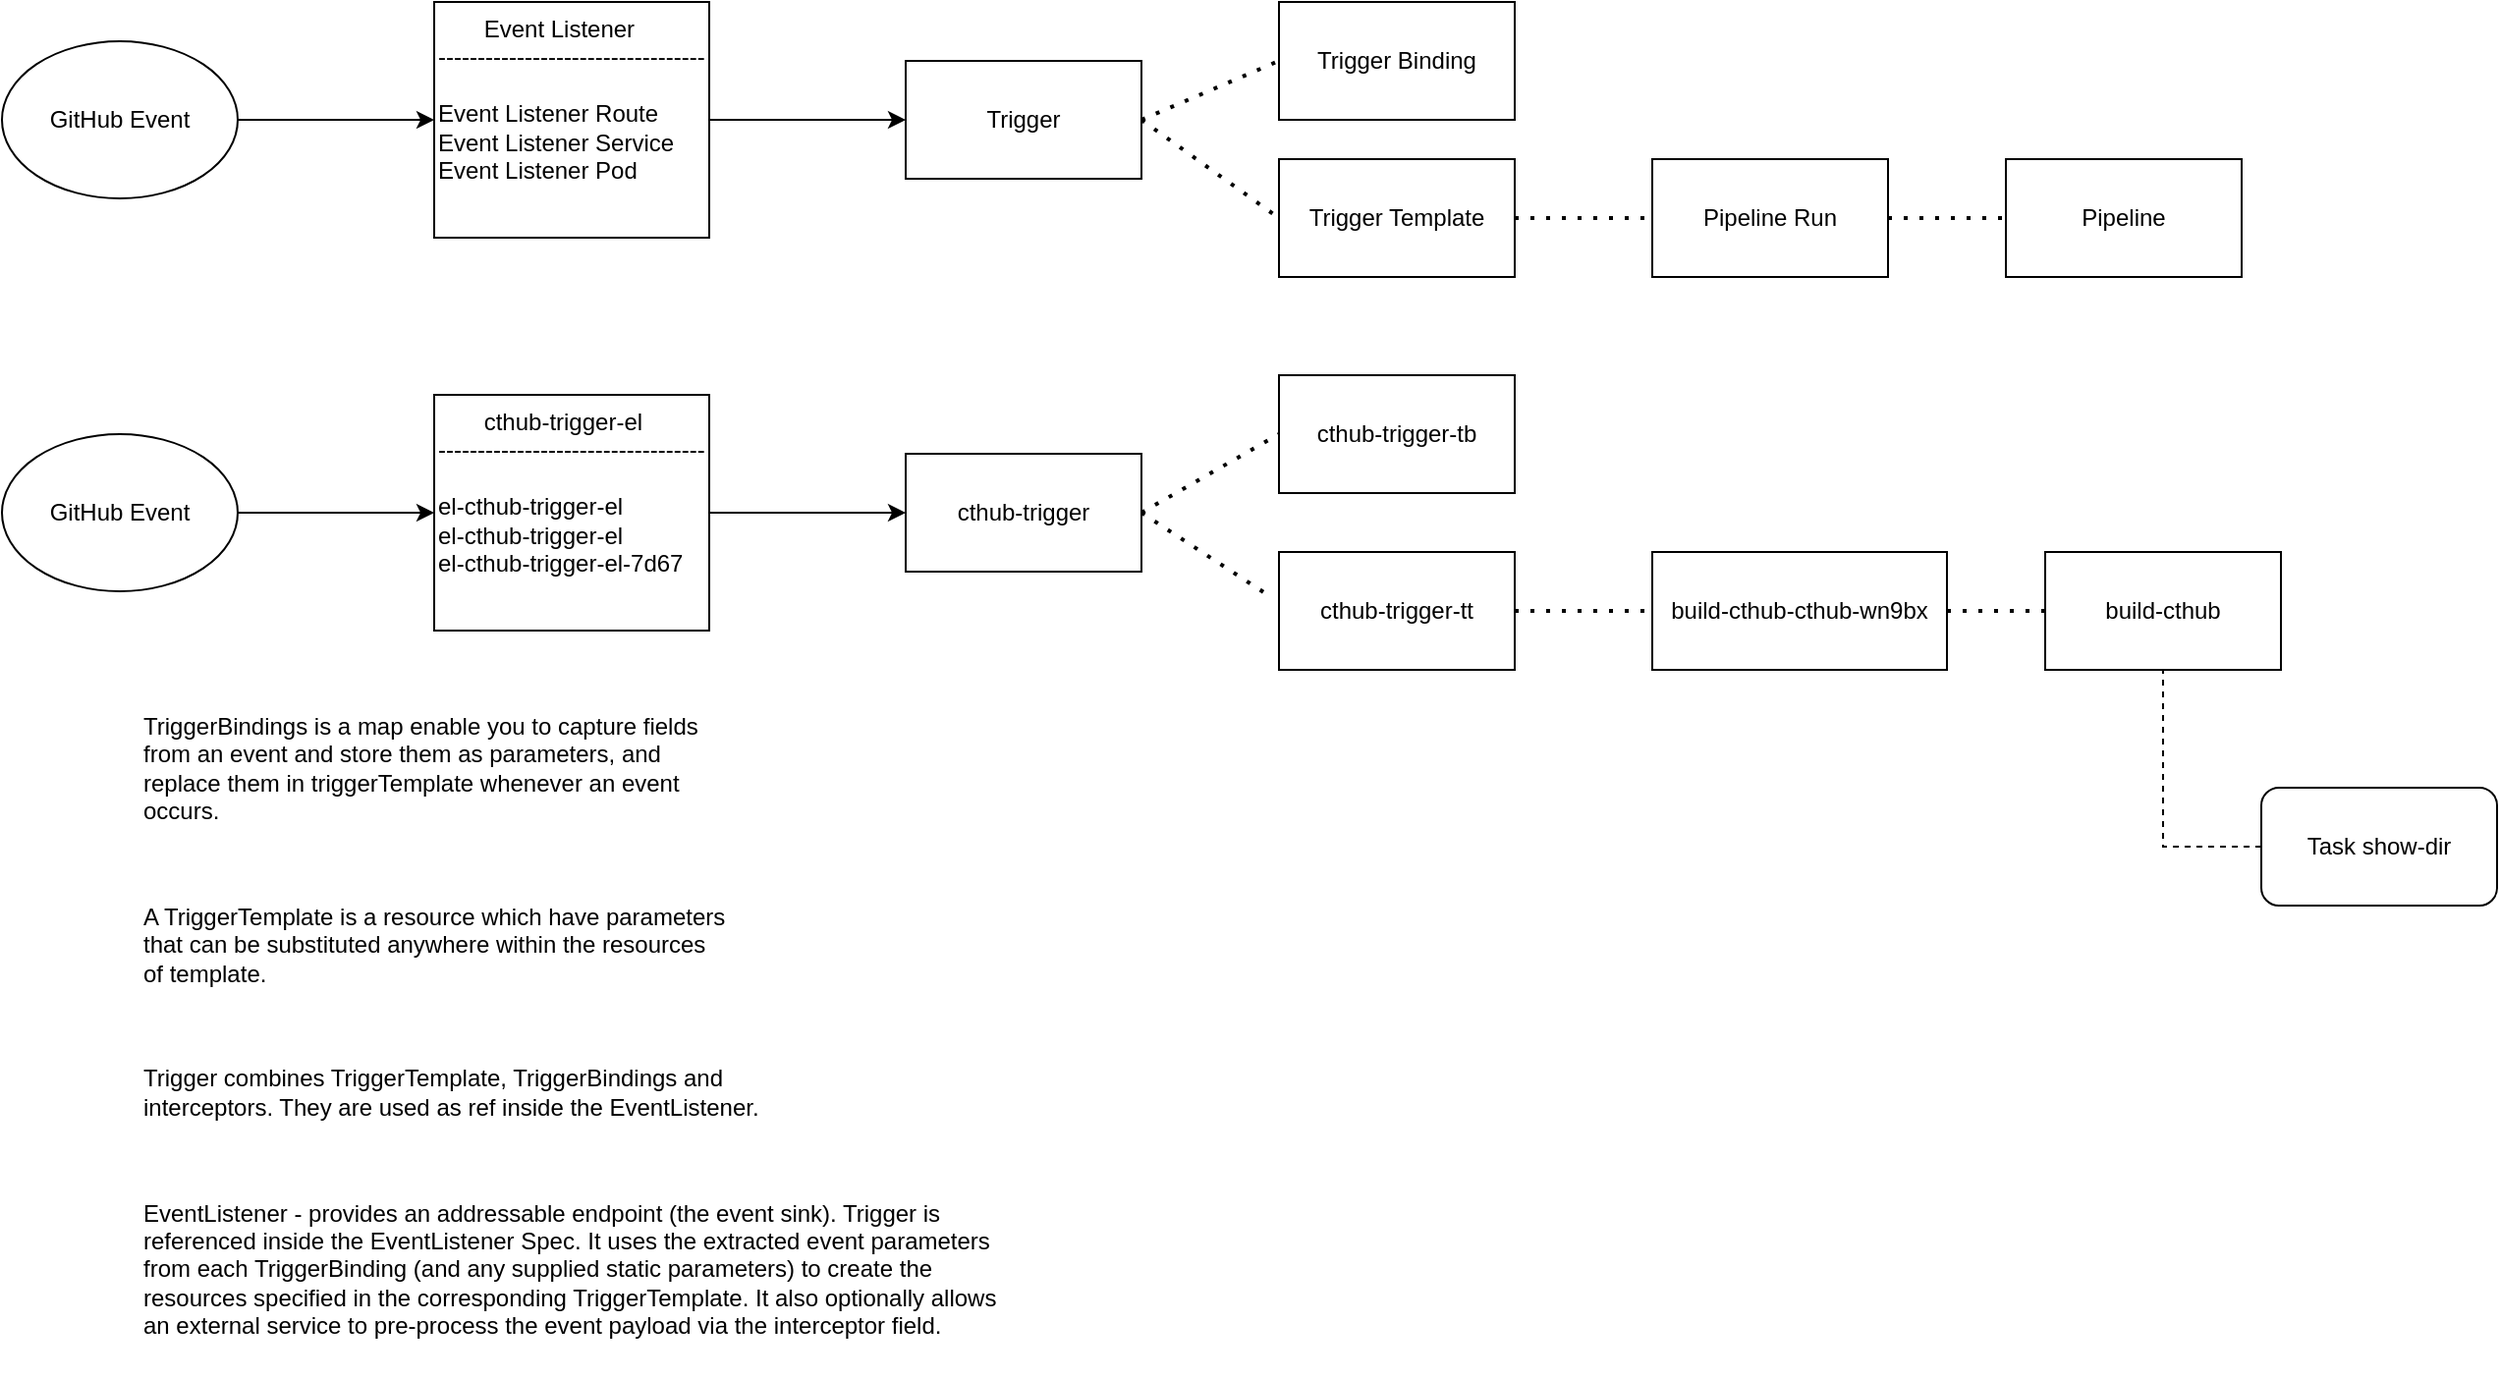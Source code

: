 <mxfile version="15.9.1" type="device"><diagram id="81w_v5y8kV9j7H3Xkedo" name="Page-1"><mxGraphModel dx="1231" dy="708" grid="1" gridSize="10" guides="1" tooltips="1" connect="1" arrows="1" fold="1" page="1" pageScale="1" pageWidth="850" pageHeight="1100" math="0" shadow="0"><root><mxCell id="0"/><mxCell id="1" parent="0"/><mxCell id="qBm_1StxWPqIF2UvmQP4-1" value="&amp;nbsp; &amp;nbsp; &amp;nbsp; &amp;nbsp;Event Listener&lt;br&gt;----------------------------------&lt;br&gt;&lt;br&gt;Event Listener Route&lt;br&gt;Event Listener Service&lt;br&gt;Event Listener Pod" style="rounded=0;whiteSpace=wrap;html=1;align=left;verticalAlign=top;" vertex="1" parent="1"><mxGeometry x="250" y="200" width="140" height="120" as="geometry"/></mxCell><mxCell id="qBm_1StxWPqIF2UvmQP4-4" value="GitHub Event" style="ellipse;whiteSpace=wrap;html=1;" vertex="1" parent="1"><mxGeometry x="30" y="220" width="120" height="80" as="geometry"/></mxCell><mxCell id="qBm_1StxWPqIF2UvmQP4-5" value="" style="endArrow=classic;html=1;rounded=0;exitX=1;exitY=0.5;exitDx=0;exitDy=0;entryX=0;entryY=0.5;entryDx=0;entryDy=0;" edge="1" parent="1" source="qBm_1StxWPqIF2UvmQP4-4" target="qBm_1StxWPqIF2UvmQP4-1"><mxGeometry width="50" height="50" relative="1" as="geometry"><mxPoint x="400" y="370" as="sourcePoint"/><mxPoint x="450" y="320" as="targetPoint"/></mxGeometry></mxCell><mxCell id="qBm_1StxWPqIF2UvmQP4-6" value="Trigger Binding" style="rounded=0;whiteSpace=wrap;html=1;" vertex="1" parent="1"><mxGeometry x="680" y="200" width="120" height="60" as="geometry"/></mxCell><mxCell id="qBm_1StxWPqIF2UvmQP4-8" value="Trigger Template" style="rounded=0;whiteSpace=wrap;html=1;" vertex="1" parent="1"><mxGeometry x="680" y="280" width="120" height="60" as="geometry"/></mxCell><mxCell id="qBm_1StxWPqIF2UvmQP4-9" value="TriggerBindings is a map enable you to capture fields from an event and store them as parameters, and replace them in triggerTemplate whenever an event occurs." style="text;html=1;strokeColor=none;fillColor=none;align=left;verticalAlign=middle;whiteSpace=wrap;rounded=0;" vertex="1" parent="1"><mxGeometry x="100" y="550" width="300" height="80" as="geometry"/></mxCell><mxCell id="qBm_1StxWPqIF2UvmQP4-10" value="A TriggerTemplate is a resource which have parameters that can be substituted anywhere within the resources of template." style="text;html=1;strokeColor=none;fillColor=none;align=left;verticalAlign=middle;whiteSpace=wrap;rounded=0;" vertex="1" parent="1"><mxGeometry x="100" y="650" width="300" height="60" as="geometry"/></mxCell><mxCell id="qBm_1StxWPqIF2UvmQP4-11" value="Trigger" style="rounded=0;whiteSpace=wrap;html=1;" vertex="1" parent="1"><mxGeometry x="490" y="230" width="120" height="60" as="geometry"/></mxCell><mxCell id="qBm_1StxWPqIF2UvmQP4-13" value="" style="endArrow=none;dashed=1;html=1;dashPattern=1 3;strokeWidth=2;rounded=0;entryX=0;entryY=0.5;entryDx=0;entryDy=0;exitX=1;exitY=0.5;exitDx=0;exitDy=0;" edge="1" parent="1" source="qBm_1StxWPqIF2UvmQP4-11" target="qBm_1StxWPqIF2UvmQP4-6"><mxGeometry width="50" height="50" relative="1" as="geometry"><mxPoint x="470" y="490" as="sourcePoint"/><mxPoint x="520" y="440" as="targetPoint"/></mxGeometry></mxCell><mxCell id="qBm_1StxWPqIF2UvmQP4-14" value="" style="endArrow=none;dashed=1;html=1;dashPattern=1 3;strokeWidth=2;rounded=0;entryX=0;entryY=0.5;entryDx=0;entryDy=0;exitX=1;exitY=0.5;exitDx=0;exitDy=0;" edge="1" parent="1" source="qBm_1StxWPqIF2UvmQP4-11" target="qBm_1StxWPqIF2UvmQP4-8"><mxGeometry width="50" height="50" relative="1" as="geometry"><mxPoint x="470" y="490" as="sourcePoint"/><mxPoint x="520" y="440" as="targetPoint"/></mxGeometry></mxCell><mxCell id="qBm_1StxWPqIF2UvmQP4-15" value="Trigger combines TriggerTemplate, TriggerBindings and interceptors. They are used as ref inside the EventListener." style="text;html=1;strokeColor=none;fillColor=none;align=left;verticalAlign=middle;whiteSpace=wrap;rounded=0;" vertex="1" parent="1"><mxGeometry x="100" y="720" width="340" height="70" as="geometry"/></mxCell><mxCell id="qBm_1StxWPqIF2UvmQP4-16" value="" style="endArrow=classic;html=1;rounded=0;exitX=1;exitY=0.5;exitDx=0;exitDy=0;entryX=0;entryY=0.5;entryDx=0;entryDy=0;" edge="1" parent="1" source="qBm_1StxWPqIF2UvmQP4-1" target="qBm_1StxWPqIF2UvmQP4-11"><mxGeometry width="50" height="50" relative="1" as="geometry"><mxPoint x="440" y="390" as="sourcePoint"/><mxPoint x="490" y="340" as="targetPoint"/></mxGeometry></mxCell><mxCell id="qBm_1StxWPqIF2UvmQP4-17" value="EventListener - provides an addressable endpoint (the event sink). Trigger is referenced inside the EventListener Spec. It uses the extracted event parameters from each TriggerBinding (and any supplied static parameters) to create the resources specified in the corresponding TriggerTemplate. It also optionally allows an external service to pre-process the event payload via the interceptor field." style="text;html=1;strokeColor=none;fillColor=none;align=left;verticalAlign=middle;whiteSpace=wrap;rounded=0;" vertex="1" parent="1"><mxGeometry x="100" y="790" width="440" height="110" as="geometry"/></mxCell><mxCell id="qBm_1StxWPqIF2UvmQP4-18" value="Pipeline Run" style="rounded=0;whiteSpace=wrap;html=1;" vertex="1" parent="1"><mxGeometry x="870" y="280" width="120" height="60" as="geometry"/></mxCell><mxCell id="qBm_1StxWPqIF2UvmQP4-19" value="Pipeline" style="rounded=0;whiteSpace=wrap;html=1;" vertex="1" parent="1"><mxGeometry x="1050" y="280" width="120" height="60" as="geometry"/></mxCell><mxCell id="qBm_1StxWPqIF2UvmQP4-21" value="" style="endArrow=none;dashed=1;html=1;dashPattern=1 3;strokeWidth=2;rounded=0;entryX=0;entryY=0.5;entryDx=0;entryDy=0;exitX=1;exitY=0.5;exitDx=0;exitDy=0;" edge="1" parent="1" source="qBm_1StxWPqIF2UvmQP4-18" target="qBm_1StxWPqIF2UvmQP4-19"><mxGeometry width="50" height="50" relative="1" as="geometry"><mxPoint x="840" y="560" as="sourcePoint"/><mxPoint x="890" y="510" as="targetPoint"/></mxGeometry></mxCell><mxCell id="qBm_1StxWPqIF2UvmQP4-22" value="" style="endArrow=none;dashed=1;html=1;dashPattern=1 3;strokeWidth=2;rounded=0;entryX=0;entryY=0.5;entryDx=0;entryDy=0;exitX=1;exitY=0.5;exitDx=0;exitDy=0;" edge="1" parent="1" source="qBm_1StxWPqIF2UvmQP4-8" target="qBm_1StxWPqIF2UvmQP4-18"><mxGeometry width="50" height="50" relative="1" as="geometry"><mxPoint x="810" y="480" as="sourcePoint"/><mxPoint x="860" y="430" as="targetPoint"/></mxGeometry></mxCell><mxCell id="qBm_1StxWPqIF2UvmQP4-23" value="GitHub Event" style="ellipse;whiteSpace=wrap;html=1;" vertex="1" parent="1"><mxGeometry x="30" y="420" width="120" height="80" as="geometry"/></mxCell><mxCell id="qBm_1StxWPqIF2UvmQP4-24" value="&amp;nbsp; &amp;nbsp; &amp;nbsp; &amp;nbsp;cthub-trigger-el&lt;br&gt;----------------------------------&lt;br&gt;&lt;br&gt;el-cthub-trigger-el&lt;br&gt;el-cthub-trigger-el&lt;br&gt;el-cthub-trigger-el-7d67" style="rounded=0;whiteSpace=wrap;html=1;align=left;verticalAlign=top;" vertex="1" parent="1"><mxGeometry x="250" y="400" width="140" height="120" as="geometry"/></mxCell><mxCell id="qBm_1StxWPqIF2UvmQP4-26" value="cthub-trigger" style="rounded=0;whiteSpace=wrap;html=1;" vertex="1" parent="1"><mxGeometry x="490" y="430" width="120" height="60" as="geometry"/></mxCell><mxCell id="qBm_1StxWPqIF2UvmQP4-27" value="cthub-trigger-tb" style="rounded=0;whiteSpace=wrap;html=1;" vertex="1" parent="1"><mxGeometry x="680" y="390" width="120" height="60" as="geometry"/></mxCell><mxCell id="qBm_1StxWPqIF2UvmQP4-28" value="cthub-trigger-tt" style="rounded=0;whiteSpace=wrap;html=1;" vertex="1" parent="1"><mxGeometry x="680" y="480" width="120" height="60" as="geometry"/></mxCell><mxCell id="qBm_1StxWPqIF2UvmQP4-29" value="build-cthub-cthub-wn9bx" style="rounded=0;whiteSpace=wrap;html=1;" vertex="1" parent="1"><mxGeometry x="870" y="480" width="150" height="60" as="geometry"/></mxCell><mxCell id="qBm_1StxWPqIF2UvmQP4-30" value="build-cthub" style="rounded=0;whiteSpace=wrap;html=1;" vertex="1" parent="1"><mxGeometry x="1070" y="480" width="120" height="60" as="geometry"/></mxCell><mxCell id="qBm_1StxWPqIF2UvmQP4-31" value="" style="endArrow=classic;html=1;rounded=0;exitX=1;exitY=0.5;exitDx=0;exitDy=0;entryX=0;entryY=0.5;entryDx=0;entryDy=0;" edge="1" parent="1" source="qBm_1StxWPqIF2UvmQP4-24" target="qBm_1StxWPqIF2UvmQP4-26"><mxGeometry width="50" height="50" relative="1" as="geometry"><mxPoint x="390" y="450" as="sourcePoint"/><mxPoint x="490" y="450" as="targetPoint"/></mxGeometry></mxCell><mxCell id="qBm_1StxWPqIF2UvmQP4-32" value="" style="endArrow=classic;html=1;rounded=0;exitX=1;exitY=0.5;exitDx=0;exitDy=0;entryX=0;entryY=0.5;entryDx=0;entryDy=0;" edge="1" parent="1" source="qBm_1StxWPqIF2UvmQP4-23" target="qBm_1StxWPqIF2UvmQP4-24"><mxGeometry width="50" height="50" relative="1" as="geometry"><mxPoint x="170" y="280" as="sourcePoint"/><mxPoint x="270" y="280" as="targetPoint"/><Array as="points"/></mxGeometry></mxCell><mxCell id="qBm_1StxWPqIF2UvmQP4-33" value="" style="endArrow=none;dashed=1;html=1;dashPattern=1 3;strokeWidth=2;rounded=0;entryX=0;entryY=0.5;entryDx=0;entryDy=0;exitX=1;exitY=0.5;exitDx=0;exitDy=0;" edge="1" parent="1" source="qBm_1StxWPqIF2UvmQP4-26" target="qBm_1StxWPqIF2UvmQP4-27"><mxGeometry width="50" height="50" relative="1" as="geometry"><mxPoint x="560" y="610" as="sourcePoint"/><mxPoint x="630" y="580" as="targetPoint"/></mxGeometry></mxCell><mxCell id="qBm_1StxWPqIF2UvmQP4-34" value="" style="endArrow=none;dashed=1;html=1;dashPattern=1 3;strokeWidth=2;rounded=0;entryX=-0.033;entryY=0.383;entryDx=0;entryDy=0;exitX=1;exitY=0.5;exitDx=0;exitDy=0;entryPerimeter=0;" edge="1" parent="1" source="qBm_1StxWPqIF2UvmQP4-26" target="qBm_1StxWPqIF2UvmQP4-28"><mxGeometry width="50" height="50" relative="1" as="geometry"><mxPoint x="620" y="270" as="sourcePoint"/><mxPoint x="690" y="320" as="targetPoint"/></mxGeometry></mxCell><mxCell id="qBm_1StxWPqIF2UvmQP4-35" value="" style="endArrow=none;dashed=1;html=1;dashPattern=1 3;strokeWidth=2;rounded=0;entryX=0;entryY=0.5;entryDx=0;entryDy=0;exitX=1;exitY=0.5;exitDx=0;exitDy=0;" edge="1" parent="1" source="qBm_1StxWPqIF2UvmQP4-28" target="qBm_1StxWPqIF2UvmQP4-29"><mxGeometry width="50" height="50" relative="1" as="geometry"><mxPoint x="800" y="600" as="sourcePoint"/><mxPoint x="870" y="600" as="targetPoint"/></mxGeometry></mxCell><mxCell id="qBm_1StxWPqIF2UvmQP4-36" value="" style="endArrow=none;dashed=1;html=1;dashPattern=1 3;strokeWidth=2;rounded=0;entryX=0;entryY=0.5;entryDx=0;entryDy=0;exitX=1;exitY=0.5;exitDx=0;exitDy=0;" edge="1" parent="1" source="qBm_1StxWPqIF2UvmQP4-29" target="qBm_1StxWPqIF2UvmQP4-30"><mxGeometry width="50" height="50" relative="1" as="geometry"><mxPoint x="820" y="330" as="sourcePoint"/><mxPoint x="890" y="330" as="targetPoint"/></mxGeometry></mxCell><mxCell id="qBm_1StxWPqIF2UvmQP4-37" value="Task show-dir" style="rounded=1;whiteSpace=wrap;html=1;" vertex="1" parent="1"><mxGeometry x="1180" y="600" width="120" height="60" as="geometry"/></mxCell><mxCell id="qBm_1StxWPqIF2UvmQP4-38" value="" style="endArrow=none;dashed=1;html=1;rounded=0;entryX=0.5;entryY=1;entryDx=0;entryDy=0;exitX=0;exitY=0.5;exitDx=0;exitDy=0;" edge="1" parent="1" source="qBm_1StxWPqIF2UvmQP4-37" target="qBm_1StxWPqIF2UvmQP4-30"><mxGeometry width="50" height="50" relative="1" as="geometry"><mxPoint x="1020" y="710" as="sourcePoint"/><mxPoint x="1070" y="660" as="targetPoint"/><Array as="points"><mxPoint x="1130" y="630"/></Array></mxGeometry></mxCell></root></mxGraphModel></diagram></mxfile>